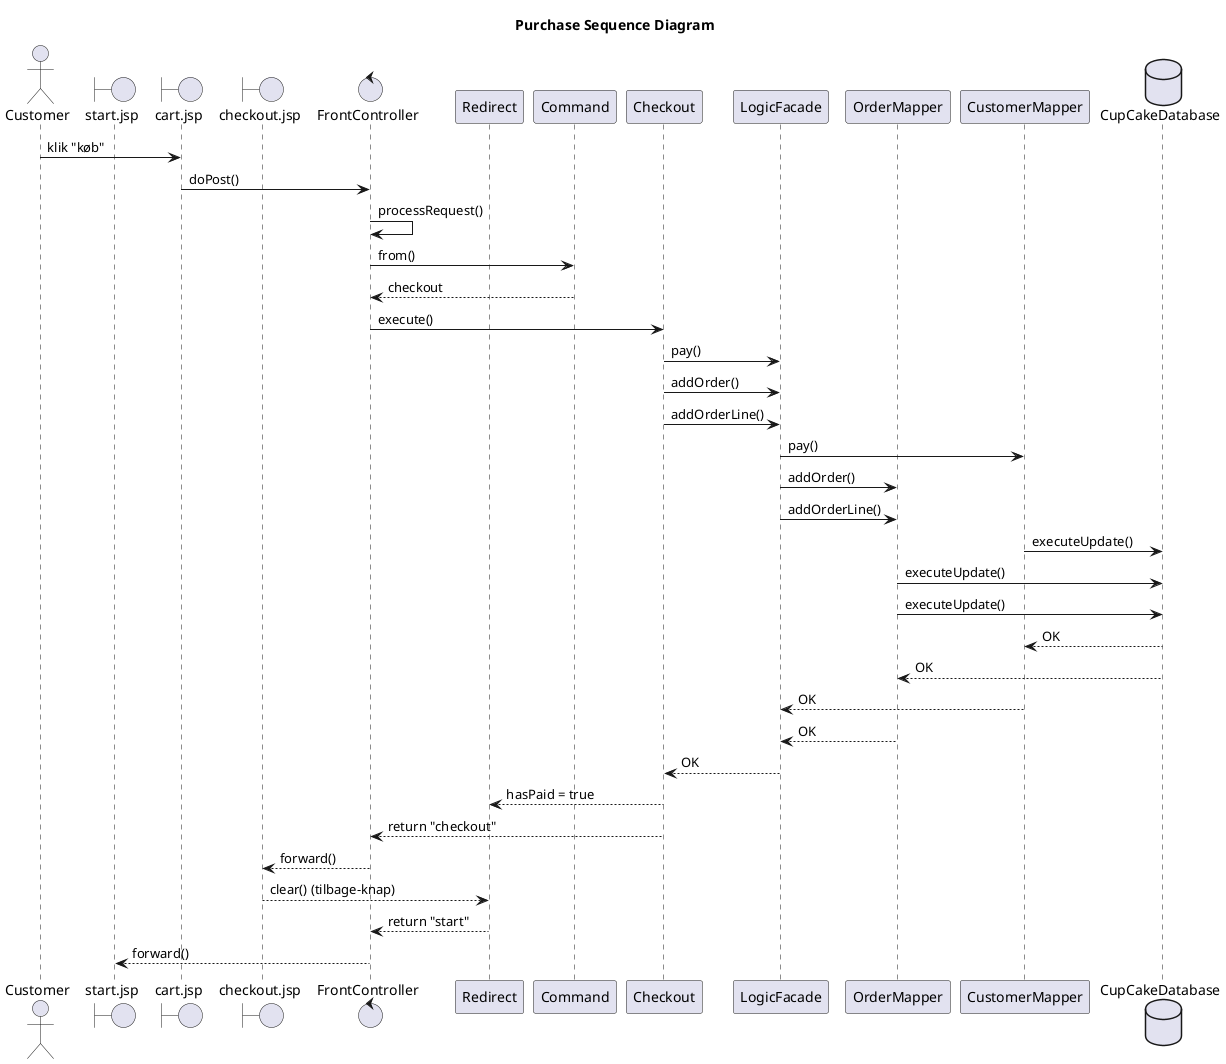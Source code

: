 @startuml
title Purchase Sequence Diagram
actor Customer
boundary start.jsp
boundary cart.jsp
boundary checkout.jsp
control FrontController
participant Redirect
participant Command
participant Checkout
participant LogicFacade
Participant OrderMapper
Participant CustomerMapper
Database CupCakeDatabase

Customer -> cart.jsp : klik "køb"
cart.jsp -> FrontController : doPost()
FrontController -> FrontController : processRequest()
FrontController -> Command : from()
Command --> FrontController : checkout
FrontController -> Checkout : execute()
Checkout -> LogicFacade : pay()
Checkout -> LogicFacade : addOrder()
Checkout -> LogicFacade : addOrderLine()
LogicFacade -> CustomerMapper : pay()
LogicFacade -> OrderMapper : addOrder()
LogicFacade -> OrderMapper : addOrderLine()
CustomerMapper -> CupCakeDatabase : executeUpdate()
OrderMapper -> CupCakeDatabase : executeUpdate()
OrderMapper -> CupCakeDatabase : executeUpdate()
CupCakeDatabase --> CustomerMapper : OK
CupCakeDatabase --> OrderMapper : OK
CustomerMapper --> LogicFacade : OK
OrderMapper --> LogicFacade : OK
LogicFacade --> Checkout : OK
Checkout --> Redirect : hasPaid = true
Checkout --> FrontController : return "checkout"
FrontController --> checkout.jsp : forward()
checkout.jsp --> Redirect : clear() (tilbage-knap)
Redirect --> FrontController : return "start"
FrontController --> start.jsp : forward()
@enduml